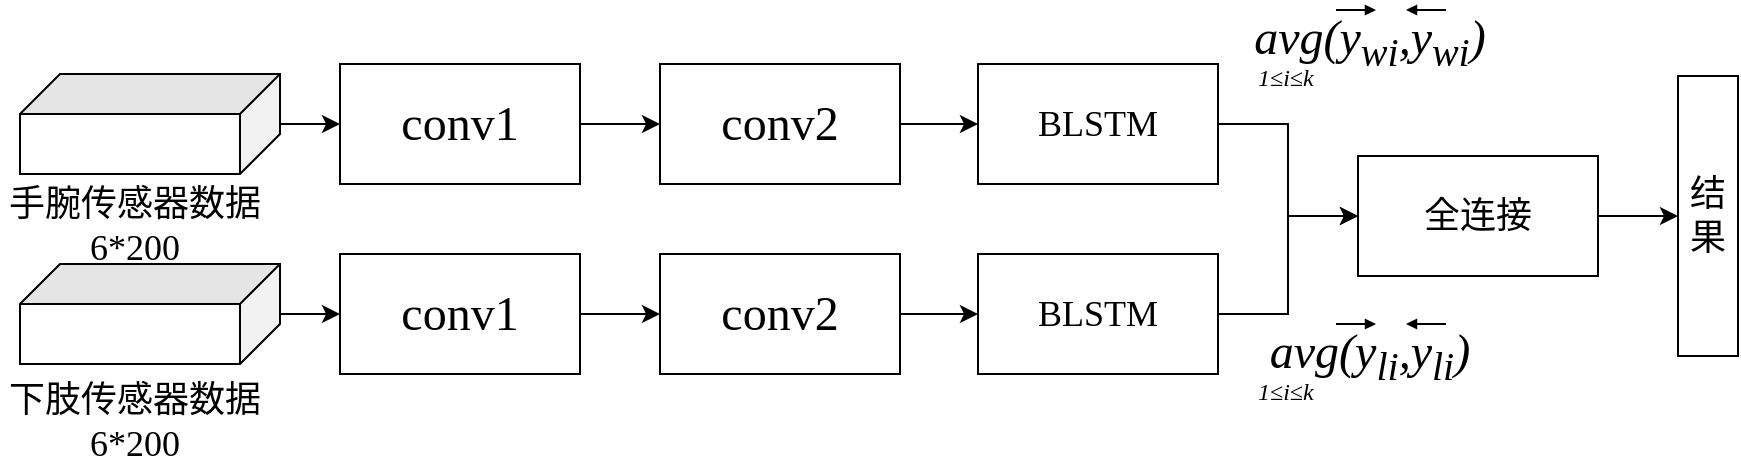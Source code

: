 <mxfile version="12.7.9" type="github">
  <diagram id="EvPxnbADvzkmD2MDQRhz" name="Page-1">
    <mxGraphModel dx="2026" dy="611" grid="1" gridSize="10" guides="1" tooltips="1" connect="1" arrows="1" fold="1" page="1" pageScale="1" pageWidth="827" pageHeight="1169" math="0" shadow="0">
      <root>
        <mxCell id="0" />
        <mxCell id="1" parent="0" />
        <mxCell id="ZajGLMz7-wL5BJP9ULkT-1" value="" style="edgeStyle=orthogonalEdgeStyle;rounded=0;orthogonalLoop=1;jettySize=auto;html=1;fontFamily=Times New Roman;fontSize=18;" parent="1" source="ZajGLMz7-wL5BJP9ULkT-2" target="ZajGLMz7-wL5BJP9ULkT-4" edge="1">
          <mxGeometry relative="1" as="geometry" />
        </mxCell>
        <mxCell id="ZajGLMz7-wL5BJP9ULkT-2" value="&lt;font style=&quot;font-size: 24px&quot;&gt;conv1&lt;/font&gt;" style="rounded=0;whiteSpace=wrap;html=1;fontFamily=Times New Roman;fontSize=18;" parent="1" vertex="1">
          <mxGeometry x="150" y="200" width="120" height="60" as="geometry" />
        </mxCell>
        <mxCell id="ZajGLMz7-wL5BJP9ULkT-3" value="" style="edgeStyle=orthogonalEdgeStyle;rounded=0;orthogonalLoop=1;jettySize=auto;html=1;fontFamily=Times New Roman;fontSize=18;" parent="1" source="ZajGLMz7-wL5BJP9ULkT-4" target="ZajGLMz7-wL5BJP9ULkT-6" edge="1">
          <mxGeometry relative="1" as="geometry" />
        </mxCell>
        <mxCell id="ZajGLMz7-wL5BJP9ULkT-4" value="&lt;font style=&quot;font-size: 24px&quot;&gt;conv2&lt;/font&gt;" style="rounded=0;whiteSpace=wrap;html=1;fontFamily=Times New Roman;fontSize=18;" parent="1" vertex="1">
          <mxGeometry x="310" y="200" width="120" height="60" as="geometry" />
        </mxCell>
        <mxCell id="ZajGLMz7-wL5BJP9ULkT-5" value="" style="edgeStyle=orthogonalEdgeStyle;rounded=0;orthogonalLoop=1;jettySize=auto;html=1;fontFamily=Times New Roman;fontSize=18;" parent="1" source="ZajGLMz7-wL5BJP9ULkT-6" target="ZajGLMz7-wL5BJP9ULkT-16" edge="1">
          <mxGeometry relative="1" as="geometry" />
        </mxCell>
        <mxCell id="ZajGLMz7-wL5BJP9ULkT-6" value="BLSTM" style="rounded=0;whiteSpace=wrap;html=1;fontFamily=Times New Roman;fontSize=18;" parent="1" vertex="1">
          <mxGeometry x="469" y="200" width="120" height="60" as="geometry" />
        </mxCell>
        <mxCell id="ZajGLMz7-wL5BJP9ULkT-7" value="" style="edgeStyle=orthogonalEdgeStyle;rounded=0;orthogonalLoop=1;jettySize=auto;html=1;fontFamily=Times New Roman;fontSize=18;" parent="1" source="ZajGLMz7-wL5BJP9ULkT-8" target="ZajGLMz7-wL5BJP9ULkT-2" edge="1">
          <mxGeometry relative="1" as="geometry" />
        </mxCell>
        <mxCell id="ZajGLMz7-wL5BJP9ULkT-8" value="" style="shape=cube;whiteSpace=wrap;html=1;boundedLbl=1;backgroundOutline=1;darkOpacity=0.05;darkOpacity2=0.1;direction=south;fontFamily=Times New Roman;fontSize=18;" parent="1" vertex="1">
          <mxGeometry x="-10" y="205" width="130" height="50" as="geometry" />
        </mxCell>
        <mxCell id="ZajGLMz7-wL5BJP9ULkT-9" value="" style="edgeStyle=orthogonalEdgeStyle;rounded=0;orthogonalLoop=1;jettySize=auto;html=1;fontFamily=Times New Roman;fontSize=18;" parent="1" source="ZajGLMz7-wL5BJP9ULkT-10" target="ZajGLMz7-wL5BJP9ULkT-12" edge="1">
          <mxGeometry relative="1" as="geometry" />
        </mxCell>
        <mxCell id="ZajGLMz7-wL5BJP9ULkT-10" value="&lt;font style=&quot;font-size: 24px&quot;&gt;conv1&lt;/font&gt;" style="rounded=0;whiteSpace=wrap;html=1;fontFamily=Times New Roman;fontSize=18;" parent="1" vertex="1">
          <mxGeometry x="150" y="295" width="120" height="60" as="geometry" />
        </mxCell>
        <mxCell id="ZajGLMz7-wL5BJP9ULkT-11" value="" style="edgeStyle=orthogonalEdgeStyle;rounded=0;orthogonalLoop=1;jettySize=auto;html=1;fontFamily=Times New Roman;fontSize=18;" parent="1" source="ZajGLMz7-wL5BJP9ULkT-12" target="ZajGLMz7-wL5BJP9ULkT-14" edge="1">
          <mxGeometry relative="1" as="geometry" />
        </mxCell>
        <mxCell id="ZajGLMz7-wL5BJP9ULkT-12" value="&lt;font style=&quot;font-size: 24px&quot;&gt;conv2&lt;/font&gt;" style="rounded=0;whiteSpace=wrap;html=1;fontFamily=Times New Roman;fontSize=18;" parent="1" vertex="1">
          <mxGeometry x="310" y="295" width="120" height="60" as="geometry" />
        </mxCell>
        <mxCell id="ZajGLMz7-wL5BJP9ULkT-13" value="" style="edgeStyle=orthogonalEdgeStyle;rounded=0;orthogonalLoop=1;jettySize=auto;html=1;fontFamily=Times New Roman;fontSize=18;" parent="1" source="ZajGLMz7-wL5BJP9ULkT-14" target="ZajGLMz7-wL5BJP9ULkT-16" edge="1">
          <mxGeometry relative="1" as="geometry" />
        </mxCell>
        <mxCell id="ZajGLMz7-wL5BJP9ULkT-14" value="BLSTM" style="rounded=0;whiteSpace=wrap;html=1;fontFamily=Times New Roman;fontSize=18;" parent="1" vertex="1">
          <mxGeometry x="469" y="295" width="120" height="60" as="geometry" />
        </mxCell>
        <mxCell id="ZajGLMz7-wL5BJP9ULkT-15" value="" style="edgeStyle=orthogonalEdgeStyle;rounded=0;orthogonalLoop=1;jettySize=auto;html=1;fontFamily=Times New Roman;fontSize=18;" parent="1" source="ZajGLMz7-wL5BJP9ULkT-16" target="ZajGLMz7-wL5BJP9ULkT-17" edge="1">
          <mxGeometry relative="1" as="geometry" />
        </mxCell>
        <mxCell id="ZajGLMz7-wL5BJP9ULkT-16" value="全连接" style="rounded=0;whiteSpace=wrap;html=1;fontFamily=Times New Roman;fontSize=18;" parent="1" vertex="1">
          <mxGeometry x="659" y="246" width="120" height="60" as="geometry" />
        </mxCell>
        <mxCell id="ZajGLMz7-wL5BJP9ULkT-17" value="结果" style="rounded=0;whiteSpace=wrap;html=1;fontFamily=Times New Roman;fontSize=18;" parent="1" vertex="1">
          <mxGeometry x="819" y="206" width="30" height="140" as="geometry" />
        </mxCell>
        <mxCell id="ZajGLMz7-wL5BJP9ULkT-18" value="" style="edgeStyle=orthogonalEdgeStyle;rounded=0;orthogonalLoop=1;jettySize=auto;html=1;fontFamily=Times New Roman;fontSize=18;" parent="1" source="ZajGLMz7-wL5BJP9ULkT-19" target="ZajGLMz7-wL5BJP9ULkT-10" edge="1">
          <mxGeometry relative="1" as="geometry" />
        </mxCell>
        <mxCell id="ZajGLMz7-wL5BJP9ULkT-19" value="" style="shape=cube;whiteSpace=wrap;html=1;boundedLbl=1;backgroundOutline=1;darkOpacity=0.05;darkOpacity2=0.1;direction=south;fontFamily=Times New Roman;fontSize=18;" parent="1" vertex="1">
          <mxGeometry x="-10" y="300" width="130" height="50" as="geometry" />
        </mxCell>
        <mxCell id="ZajGLMz7-wL5BJP9ULkT-20" value="手腕传感器数据6*200" style="text;html=1;strokeColor=none;fillColor=none;align=center;verticalAlign=middle;whiteSpace=wrap;rounded=0;fontFamily=Times New Roman;fontSize=18;" parent="1" vertex="1">
          <mxGeometry x="-20" y="271" width="135" height="20" as="geometry" />
        </mxCell>
        <mxCell id="ZajGLMz7-wL5BJP9ULkT-21" value="下肢传感器数据6*200" style="text;html=1;strokeColor=none;fillColor=none;align=center;verticalAlign=middle;whiteSpace=wrap;rounded=0;fontFamily=Times New Roman;fontSize=18;" parent="1" vertex="1">
          <mxGeometry x="-20" y="369" width="135" height="20" as="geometry" />
        </mxCell>
        <mxCell id="ZajGLMz7-wL5BJP9ULkT-25" value="&lt;p style=&quot;line-height: 0%&quot;&gt;&lt;i style=&quot;font-size: 24px&quot;&gt;avg(y&lt;sub&gt;wi&lt;/sub&gt;,&lt;/i&gt;&lt;i style=&quot;font-size: 24px&quot;&gt;y&lt;sub&gt;wi&lt;/sub&gt;&lt;/i&gt;&lt;i style=&quot;font-size: 24px&quot;&gt;)&lt;/i&gt;&lt;/p&gt;&lt;p style=&quot;line-height: 70%&quot;&gt;&lt;i style=&quot;font-size: 24px&quot;&gt;&lt;br&gt;&lt;/i&gt;&lt;/p&gt;" style="text;html=1;strokeColor=none;fillColor=none;align=center;verticalAlign=middle;whiteSpace=wrap;rounded=0;fontFamily=Times New Roman;fontSize=18;" parent="1" vertex="1">
          <mxGeometry x="580" y="206" width="170" as="geometry" />
        </mxCell>
        <mxCell id="ZajGLMz7-wL5BJP9ULkT-28" value="" style="endArrow=block;html=1;endFill=1;endSize=3;startSize=1;" parent="1" edge="1">
          <mxGeometry width="50" height="50" relative="1" as="geometry">
            <mxPoint x="648" y="173" as="sourcePoint" />
            <mxPoint x="668" y="173" as="targetPoint" />
          </mxGeometry>
        </mxCell>
        <mxCell id="ZajGLMz7-wL5BJP9ULkT-29" value="&lt;font face=&quot;Times New Roman&quot;&gt;&lt;i&gt;1≤i≤k&lt;/i&gt;&lt;/font&gt;" style="text;html=1;" parent="1" vertex="1">
          <mxGeometry x="607" y="193" width="40" height="10" as="geometry" />
        </mxCell>
        <mxCell id="ZajGLMz7-wL5BJP9ULkT-31" value="" style="endArrow=block;html=1;endFill=1;endSize=3;startSize=1;" parent="1" edge="1">
          <mxGeometry width="50" height="50" relative="1" as="geometry">
            <mxPoint x="703" y="173" as="sourcePoint" />
            <mxPoint x="683" y="173" as="targetPoint" />
          </mxGeometry>
        </mxCell>
        <mxCell id="w_MJ1iAhh4u1W3f099tG-4" value="&lt;p style=&quot;line-height: 0%&quot;&gt;&lt;i style=&quot;font-size: 24px&quot;&gt;avg(y&lt;sub&gt;li&lt;/sub&gt;,&lt;/i&gt;&lt;i style=&quot;font-size: 24px&quot;&gt;y&lt;sub&gt;li&lt;/sub&gt;&lt;/i&gt;&lt;i style=&quot;font-size: 24px&quot;&gt;)&lt;/i&gt;&lt;/p&gt;&lt;p style=&quot;line-height: 70%&quot;&gt;&lt;i style=&quot;font-size: 24px&quot;&gt;&lt;br&gt;&lt;/i&gt;&lt;/p&gt;" style="text;html=1;strokeColor=none;fillColor=none;align=center;verticalAlign=middle;whiteSpace=wrap;rounded=0;fontFamily=Times New Roman;fontSize=18;" vertex="1" parent="1">
          <mxGeometry x="580" y="363" width="170" as="geometry" />
        </mxCell>
        <mxCell id="w_MJ1iAhh4u1W3f099tG-5" value="" style="endArrow=block;html=1;endFill=1;endSize=3;startSize=1;" edge="1" parent="1">
          <mxGeometry width="50" height="50" relative="1" as="geometry">
            <mxPoint x="648" y="330.0" as="sourcePoint" />
            <mxPoint x="668" y="330.0" as="targetPoint" />
          </mxGeometry>
        </mxCell>
        <mxCell id="w_MJ1iAhh4u1W3f099tG-6" value="&lt;font face=&quot;Times New Roman&quot;&gt;&lt;i&gt;1≤i≤k&lt;/i&gt;&lt;/font&gt;" style="text;html=1;" vertex="1" parent="1">
          <mxGeometry x="607" y="350" width="40" height="10" as="geometry" />
        </mxCell>
        <mxCell id="w_MJ1iAhh4u1W3f099tG-7" value="" style="endArrow=block;html=1;endFill=1;endSize=3;startSize=1;" edge="1" parent="1">
          <mxGeometry width="50" height="50" relative="1" as="geometry">
            <mxPoint x="703" y="330.0" as="sourcePoint" />
            <mxPoint x="683" y="330.0" as="targetPoint" />
          </mxGeometry>
        </mxCell>
      </root>
    </mxGraphModel>
  </diagram>
</mxfile>
